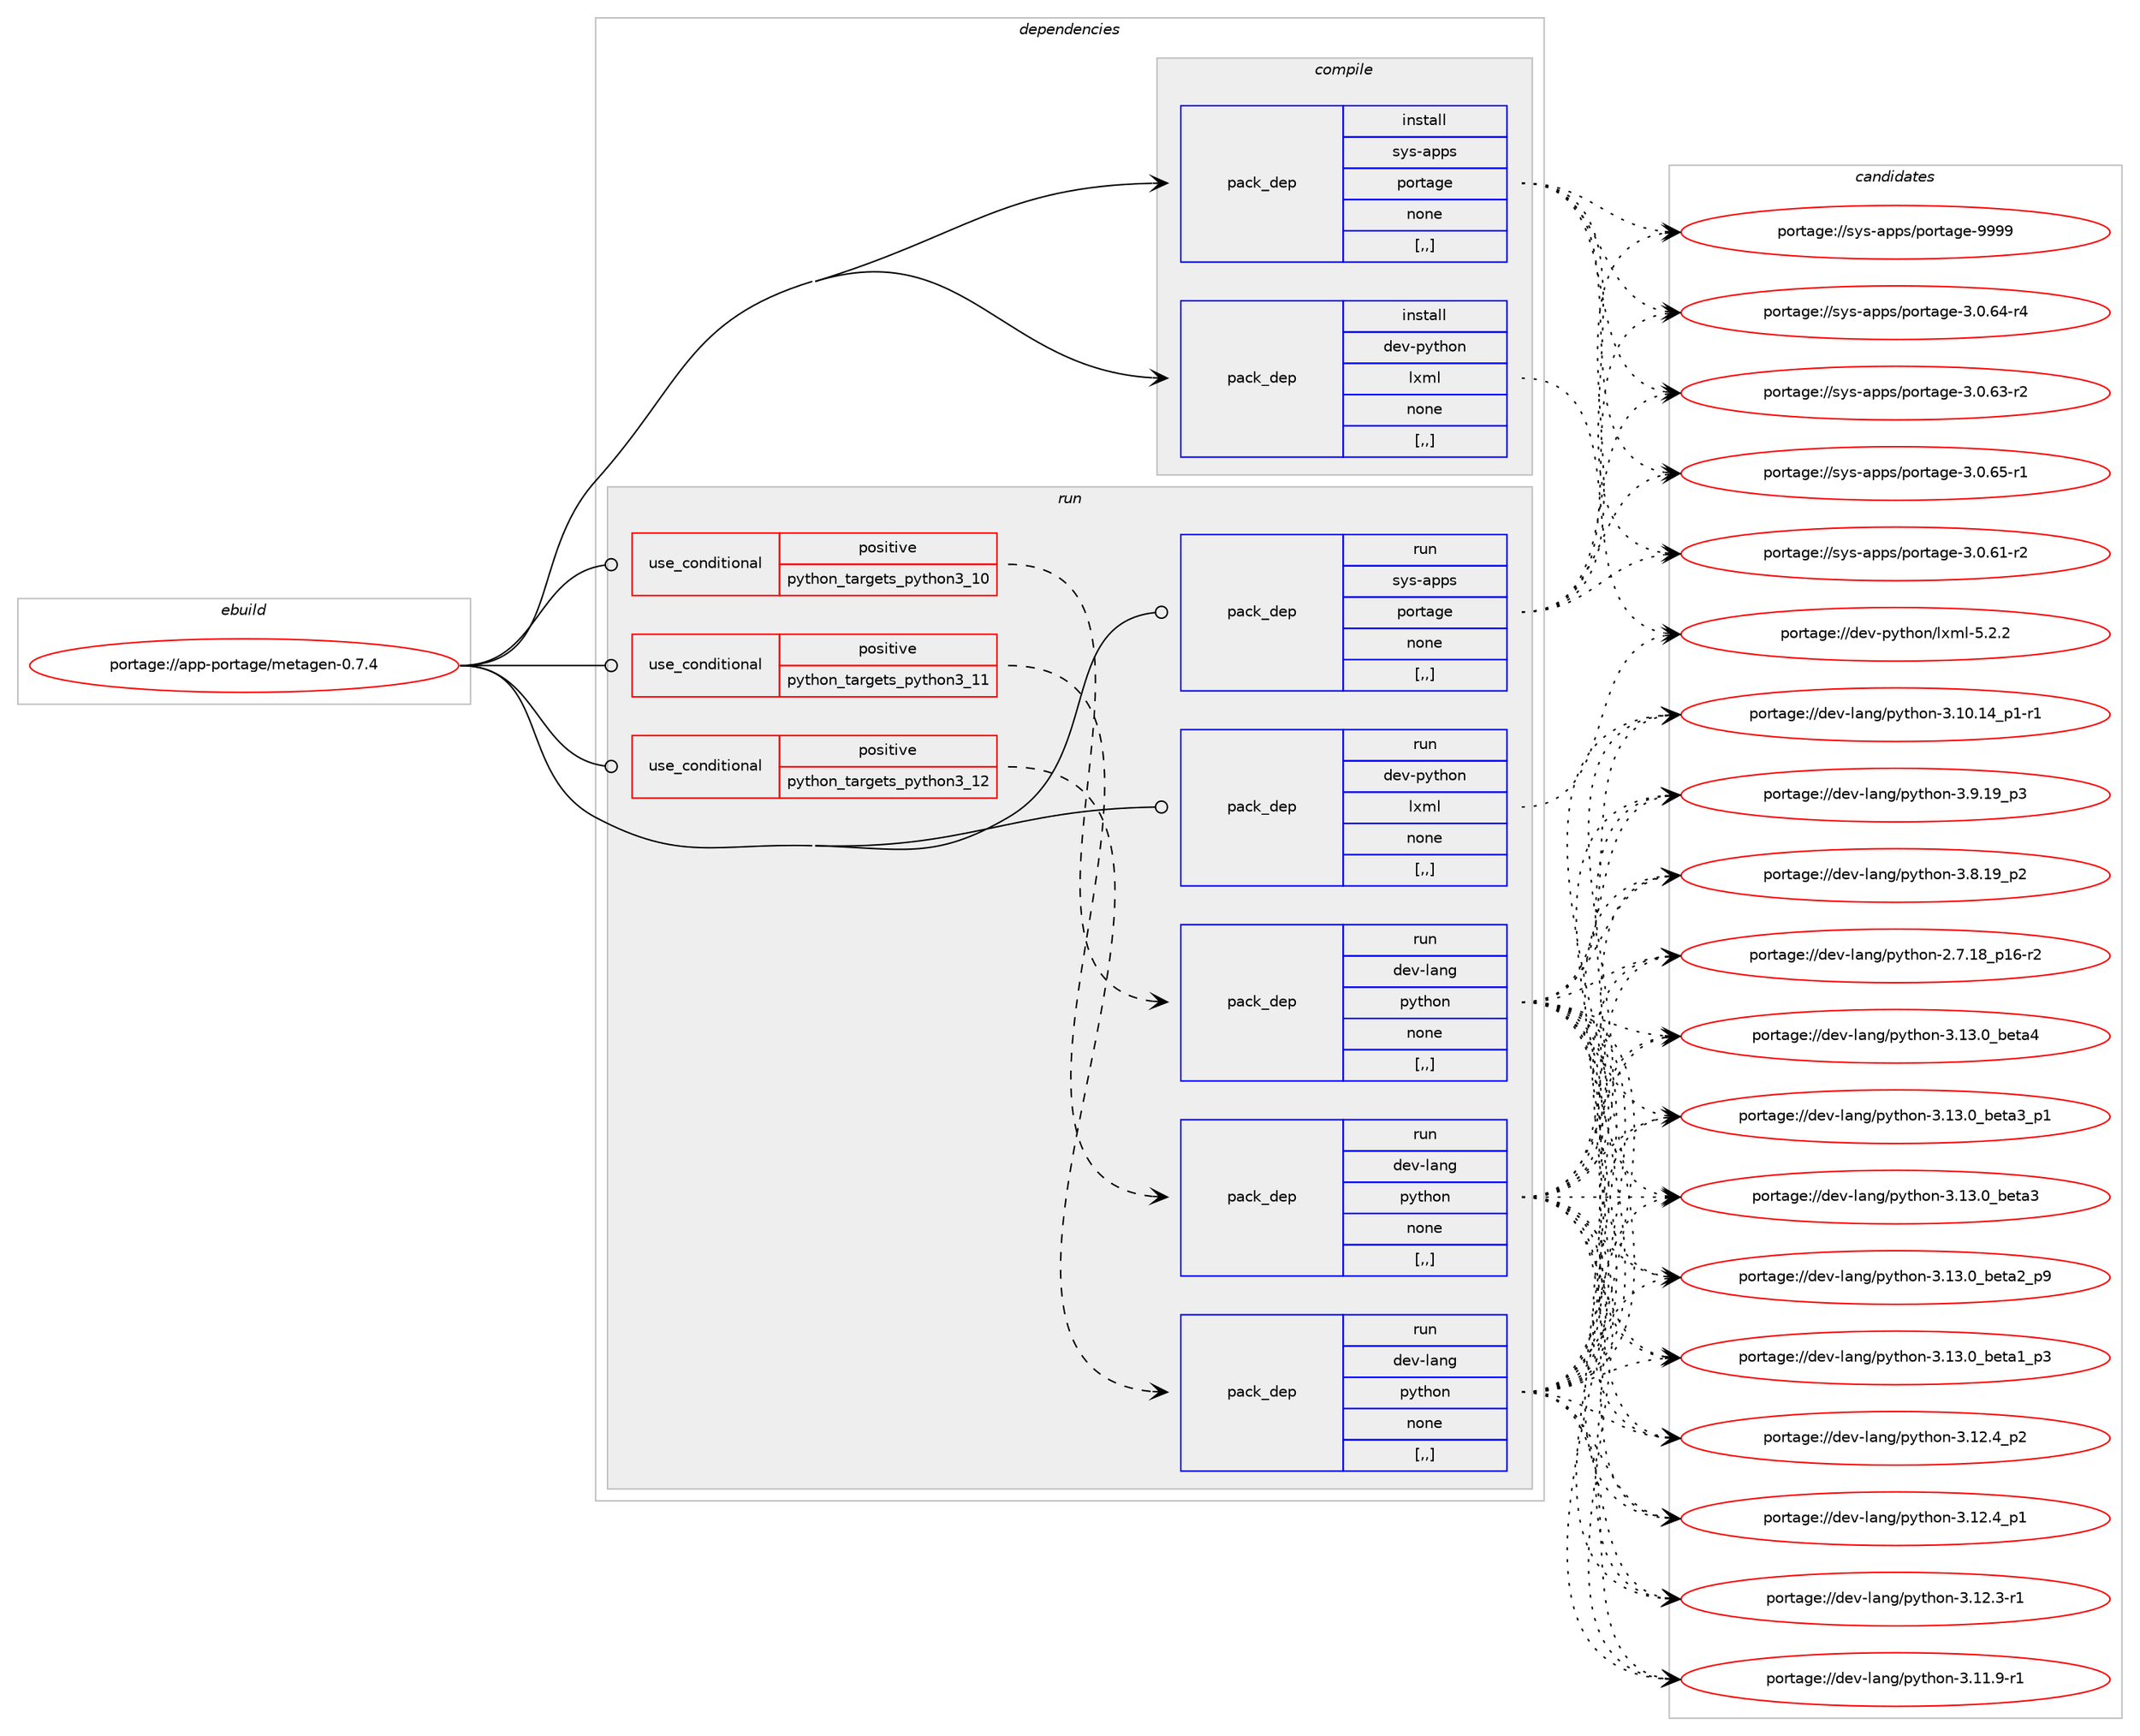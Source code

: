 digraph prolog {

# *************
# Graph options
# *************

newrank=true;
concentrate=true;
compound=true;
graph [rankdir=LR,fontname=Helvetica,fontsize=10,ranksep=1.5];#, ranksep=2.5, nodesep=0.2];
edge  [arrowhead=vee];
node  [fontname=Helvetica,fontsize=10];

# **********
# The ebuild
# **********

subgraph cluster_leftcol {
color=gray;
label=<<i>ebuild</i>>;
id [label="portage://app-portage/metagen-0.7.4", color=red, width=4, href="../app-portage/metagen-0.7.4.svg"];
}

# ****************
# The dependencies
# ****************

subgraph cluster_midcol {
color=gray;
label=<<i>dependencies</i>>;
subgraph cluster_compile {
fillcolor="#eeeeee";
style=filled;
label=<<i>compile</i>>;
subgraph pack36591 {
dependency51307 [label=<<TABLE BORDER="0" CELLBORDER="1" CELLSPACING="0" CELLPADDING="4" WIDTH="220"><TR><TD ROWSPAN="6" CELLPADDING="30">pack_dep</TD></TR><TR><TD WIDTH="110">install</TD></TR><TR><TD>dev-python</TD></TR><TR><TD>lxml</TD></TR><TR><TD>none</TD></TR><TR><TD>[,,]</TD></TR></TABLE>>, shape=none, color=blue];
}
id:e -> dependency51307:w [weight=20,style="solid",arrowhead="vee"];
subgraph pack36592 {
dependency51308 [label=<<TABLE BORDER="0" CELLBORDER="1" CELLSPACING="0" CELLPADDING="4" WIDTH="220"><TR><TD ROWSPAN="6" CELLPADDING="30">pack_dep</TD></TR><TR><TD WIDTH="110">install</TD></TR><TR><TD>sys-apps</TD></TR><TR><TD>portage</TD></TR><TR><TD>none</TD></TR><TR><TD>[,,]</TD></TR></TABLE>>, shape=none, color=blue];
}
id:e -> dependency51308:w [weight=20,style="solid",arrowhead="vee"];
}
subgraph cluster_compileandrun {
fillcolor="#eeeeee";
style=filled;
label=<<i>compile and run</i>>;
}
subgraph cluster_run {
fillcolor="#eeeeee";
style=filled;
label=<<i>run</i>>;
subgraph cond14240 {
dependency51309 [label=<<TABLE BORDER="0" CELLBORDER="1" CELLSPACING="0" CELLPADDING="4"><TR><TD ROWSPAN="3" CELLPADDING="10">use_conditional</TD></TR><TR><TD>positive</TD></TR><TR><TD>python_targets_python3_10</TD></TR></TABLE>>, shape=none, color=red];
subgraph pack36593 {
dependency51310 [label=<<TABLE BORDER="0" CELLBORDER="1" CELLSPACING="0" CELLPADDING="4" WIDTH="220"><TR><TD ROWSPAN="6" CELLPADDING="30">pack_dep</TD></TR><TR><TD WIDTH="110">run</TD></TR><TR><TD>dev-lang</TD></TR><TR><TD>python</TD></TR><TR><TD>none</TD></TR><TR><TD>[,,]</TD></TR></TABLE>>, shape=none, color=blue];
}
dependency51309:e -> dependency51310:w [weight=20,style="dashed",arrowhead="vee"];
}
id:e -> dependency51309:w [weight=20,style="solid",arrowhead="odot"];
subgraph cond14241 {
dependency51311 [label=<<TABLE BORDER="0" CELLBORDER="1" CELLSPACING="0" CELLPADDING="4"><TR><TD ROWSPAN="3" CELLPADDING="10">use_conditional</TD></TR><TR><TD>positive</TD></TR><TR><TD>python_targets_python3_11</TD></TR></TABLE>>, shape=none, color=red];
subgraph pack36594 {
dependency51312 [label=<<TABLE BORDER="0" CELLBORDER="1" CELLSPACING="0" CELLPADDING="4" WIDTH="220"><TR><TD ROWSPAN="6" CELLPADDING="30">pack_dep</TD></TR><TR><TD WIDTH="110">run</TD></TR><TR><TD>dev-lang</TD></TR><TR><TD>python</TD></TR><TR><TD>none</TD></TR><TR><TD>[,,]</TD></TR></TABLE>>, shape=none, color=blue];
}
dependency51311:e -> dependency51312:w [weight=20,style="dashed",arrowhead="vee"];
}
id:e -> dependency51311:w [weight=20,style="solid",arrowhead="odot"];
subgraph cond14242 {
dependency51313 [label=<<TABLE BORDER="0" CELLBORDER="1" CELLSPACING="0" CELLPADDING="4"><TR><TD ROWSPAN="3" CELLPADDING="10">use_conditional</TD></TR><TR><TD>positive</TD></TR><TR><TD>python_targets_python3_12</TD></TR></TABLE>>, shape=none, color=red];
subgraph pack36595 {
dependency51314 [label=<<TABLE BORDER="0" CELLBORDER="1" CELLSPACING="0" CELLPADDING="4" WIDTH="220"><TR><TD ROWSPAN="6" CELLPADDING="30">pack_dep</TD></TR><TR><TD WIDTH="110">run</TD></TR><TR><TD>dev-lang</TD></TR><TR><TD>python</TD></TR><TR><TD>none</TD></TR><TR><TD>[,,]</TD></TR></TABLE>>, shape=none, color=blue];
}
dependency51313:e -> dependency51314:w [weight=20,style="dashed",arrowhead="vee"];
}
id:e -> dependency51313:w [weight=20,style="solid",arrowhead="odot"];
subgraph pack36596 {
dependency51315 [label=<<TABLE BORDER="0" CELLBORDER="1" CELLSPACING="0" CELLPADDING="4" WIDTH="220"><TR><TD ROWSPAN="6" CELLPADDING="30">pack_dep</TD></TR><TR><TD WIDTH="110">run</TD></TR><TR><TD>dev-python</TD></TR><TR><TD>lxml</TD></TR><TR><TD>none</TD></TR><TR><TD>[,,]</TD></TR></TABLE>>, shape=none, color=blue];
}
id:e -> dependency51315:w [weight=20,style="solid",arrowhead="odot"];
subgraph pack36597 {
dependency51316 [label=<<TABLE BORDER="0" CELLBORDER="1" CELLSPACING="0" CELLPADDING="4" WIDTH="220"><TR><TD ROWSPAN="6" CELLPADDING="30">pack_dep</TD></TR><TR><TD WIDTH="110">run</TD></TR><TR><TD>sys-apps</TD></TR><TR><TD>portage</TD></TR><TR><TD>none</TD></TR><TR><TD>[,,]</TD></TR></TABLE>>, shape=none, color=blue];
}
id:e -> dependency51316:w [weight=20,style="solid",arrowhead="odot"];
}
}

# **************
# The candidates
# **************

subgraph cluster_choices {
rank=same;
color=gray;
label=<<i>candidates</i>>;

subgraph choice36591 {
color=black;
nodesep=1;
choice1001011184511212111610411111047108120109108455346504650 [label="portage://dev-python/lxml-5.2.2", color=red, width=4,href="../dev-python/lxml-5.2.2.svg"];
dependency51307:e -> choice1001011184511212111610411111047108120109108455346504650:w [style=dotted,weight="100"];
}
subgraph choice36592 {
color=black;
nodesep=1;
choice115121115459711211211547112111114116971031014557575757 [label="portage://sys-apps/portage-9999", color=red, width=4,href="../sys-apps/portage-9999.svg"];
choice11512111545971121121154711211111411697103101455146484654534511449 [label="portage://sys-apps/portage-3.0.65-r1", color=red, width=4,href="../sys-apps/portage-3.0.65-r1.svg"];
choice11512111545971121121154711211111411697103101455146484654524511452 [label="portage://sys-apps/portage-3.0.64-r4", color=red, width=4,href="../sys-apps/portage-3.0.64-r4.svg"];
choice11512111545971121121154711211111411697103101455146484654514511450 [label="portage://sys-apps/portage-3.0.63-r2", color=red, width=4,href="../sys-apps/portage-3.0.63-r2.svg"];
choice11512111545971121121154711211111411697103101455146484654494511450 [label="portage://sys-apps/portage-3.0.61-r2", color=red, width=4,href="../sys-apps/portage-3.0.61-r2.svg"];
dependency51308:e -> choice115121115459711211211547112111114116971031014557575757:w [style=dotted,weight="100"];
dependency51308:e -> choice11512111545971121121154711211111411697103101455146484654534511449:w [style=dotted,weight="100"];
dependency51308:e -> choice11512111545971121121154711211111411697103101455146484654524511452:w [style=dotted,weight="100"];
dependency51308:e -> choice11512111545971121121154711211111411697103101455146484654514511450:w [style=dotted,weight="100"];
dependency51308:e -> choice11512111545971121121154711211111411697103101455146484654494511450:w [style=dotted,weight="100"];
}
subgraph choice36593 {
color=black;
nodesep=1;
choice1001011184510897110103471121211161041111104551464951464895981011169752 [label="portage://dev-lang/python-3.13.0_beta4", color=red, width=4,href="../dev-lang/python-3.13.0_beta4.svg"];
choice10010111845108971101034711212111610411111045514649514648959810111697519511249 [label="portage://dev-lang/python-3.13.0_beta3_p1", color=red, width=4,href="../dev-lang/python-3.13.0_beta3_p1.svg"];
choice1001011184510897110103471121211161041111104551464951464895981011169751 [label="portage://dev-lang/python-3.13.0_beta3", color=red, width=4,href="../dev-lang/python-3.13.0_beta3.svg"];
choice10010111845108971101034711212111610411111045514649514648959810111697509511257 [label="portage://dev-lang/python-3.13.0_beta2_p9", color=red, width=4,href="../dev-lang/python-3.13.0_beta2_p9.svg"];
choice10010111845108971101034711212111610411111045514649514648959810111697499511251 [label="portage://dev-lang/python-3.13.0_beta1_p3", color=red, width=4,href="../dev-lang/python-3.13.0_beta1_p3.svg"];
choice100101118451089711010347112121116104111110455146495046529511250 [label="portage://dev-lang/python-3.12.4_p2", color=red, width=4,href="../dev-lang/python-3.12.4_p2.svg"];
choice100101118451089711010347112121116104111110455146495046529511249 [label="portage://dev-lang/python-3.12.4_p1", color=red, width=4,href="../dev-lang/python-3.12.4_p1.svg"];
choice100101118451089711010347112121116104111110455146495046514511449 [label="portage://dev-lang/python-3.12.3-r1", color=red, width=4,href="../dev-lang/python-3.12.3-r1.svg"];
choice100101118451089711010347112121116104111110455146494946574511449 [label="portage://dev-lang/python-3.11.9-r1", color=red, width=4,href="../dev-lang/python-3.11.9-r1.svg"];
choice100101118451089711010347112121116104111110455146494846495295112494511449 [label="portage://dev-lang/python-3.10.14_p1-r1", color=red, width=4,href="../dev-lang/python-3.10.14_p1-r1.svg"];
choice100101118451089711010347112121116104111110455146574649579511251 [label="portage://dev-lang/python-3.9.19_p3", color=red, width=4,href="../dev-lang/python-3.9.19_p3.svg"];
choice100101118451089711010347112121116104111110455146564649579511250 [label="portage://dev-lang/python-3.8.19_p2", color=red, width=4,href="../dev-lang/python-3.8.19_p2.svg"];
choice100101118451089711010347112121116104111110455046554649569511249544511450 [label="portage://dev-lang/python-2.7.18_p16-r2", color=red, width=4,href="../dev-lang/python-2.7.18_p16-r2.svg"];
dependency51310:e -> choice1001011184510897110103471121211161041111104551464951464895981011169752:w [style=dotted,weight="100"];
dependency51310:e -> choice10010111845108971101034711212111610411111045514649514648959810111697519511249:w [style=dotted,weight="100"];
dependency51310:e -> choice1001011184510897110103471121211161041111104551464951464895981011169751:w [style=dotted,weight="100"];
dependency51310:e -> choice10010111845108971101034711212111610411111045514649514648959810111697509511257:w [style=dotted,weight="100"];
dependency51310:e -> choice10010111845108971101034711212111610411111045514649514648959810111697499511251:w [style=dotted,weight="100"];
dependency51310:e -> choice100101118451089711010347112121116104111110455146495046529511250:w [style=dotted,weight="100"];
dependency51310:e -> choice100101118451089711010347112121116104111110455146495046529511249:w [style=dotted,weight="100"];
dependency51310:e -> choice100101118451089711010347112121116104111110455146495046514511449:w [style=dotted,weight="100"];
dependency51310:e -> choice100101118451089711010347112121116104111110455146494946574511449:w [style=dotted,weight="100"];
dependency51310:e -> choice100101118451089711010347112121116104111110455146494846495295112494511449:w [style=dotted,weight="100"];
dependency51310:e -> choice100101118451089711010347112121116104111110455146574649579511251:w [style=dotted,weight="100"];
dependency51310:e -> choice100101118451089711010347112121116104111110455146564649579511250:w [style=dotted,weight="100"];
dependency51310:e -> choice100101118451089711010347112121116104111110455046554649569511249544511450:w [style=dotted,weight="100"];
}
subgraph choice36594 {
color=black;
nodesep=1;
choice1001011184510897110103471121211161041111104551464951464895981011169752 [label="portage://dev-lang/python-3.13.0_beta4", color=red, width=4,href="../dev-lang/python-3.13.0_beta4.svg"];
choice10010111845108971101034711212111610411111045514649514648959810111697519511249 [label="portage://dev-lang/python-3.13.0_beta3_p1", color=red, width=4,href="../dev-lang/python-3.13.0_beta3_p1.svg"];
choice1001011184510897110103471121211161041111104551464951464895981011169751 [label="portage://dev-lang/python-3.13.0_beta3", color=red, width=4,href="../dev-lang/python-3.13.0_beta3.svg"];
choice10010111845108971101034711212111610411111045514649514648959810111697509511257 [label="portage://dev-lang/python-3.13.0_beta2_p9", color=red, width=4,href="../dev-lang/python-3.13.0_beta2_p9.svg"];
choice10010111845108971101034711212111610411111045514649514648959810111697499511251 [label="portage://dev-lang/python-3.13.0_beta1_p3", color=red, width=4,href="../dev-lang/python-3.13.0_beta1_p3.svg"];
choice100101118451089711010347112121116104111110455146495046529511250 [label="portage://dev-lang/python-3.12.4_p2", color=red, width=4,href="../dev-lang/python-3.12.4_p2.svg"];
choice100101118451089711010347112121116104111110455146495046529511249 [label="portage://dev-lang/python-3.12.4_p1", color=red, width=4,href="../dev-lang/python-3.12.4_p1.svg"];
choice100101118451089711010347112121116104111110455146495046514511449 [label="portage://dev-lang/python-3.12.3-r1", color=red, width=4,href="../dev-lang/python-3.12.3-r1.svg"];
choice100101118451089711010347112121116104111110455146494946574511449 [label="portage://dev-lang/python-3.11.9-r1", color=red, width=4,href="../dev-lang/python-3.11.9-r1.svg"];
choice100101118451089711010347112121116104111110455146494846495295112494511449 [label="portage://dev-lang/python-3.10.14_p1-r1", color=red, width=4,href="../dev-lang/python-3.10.14_p1-r1.svg"];
choice100101118451089711010347112121116104111110455146574649579511251 [label="portage://dev-lang/python-3.9.19_p3", color=red, width=4,href="../dev-lang/python-3.9.19_p3.svg"];
choice100101118451089711010347112121116104111110455146564649579511250 [label="portage://dev-lang/python-3.8.19_p2", color=red, width=4,href="../dev-lang/python-3.8.19_p2.svg"];
choice100101118451089711010347112121116104111110455046554649569511249544511450 [label="portage://dev-lang/python-2.7.18_p16-r2", color=red, width=4,href="../dev-lang/python-2.7.18_p16-r2.svg"];
dependency51312:e -> choice1001011184510897110103471121211161041111104551464951464895981011169752:w [style=dotted,weight="100"];
dependency51312:e -> choice10010111845108971101034711212111610411111045514649514648959810111697519511249:w [style=dotted,weight="100"];
dependency51312:e -> choice1001011184510897110103471121211161041111104551464951464895981011169751:w [style=dotted,weight="100"];
dependency51312:e -> choice10010111845108971101034711212111610411111045514649514648959810111697509511257:w [style=dotted,weight="100"];
dependency51312:e -> choice10010111845108971101034711212111610411111045514649514648959810111697499511251:w [style=dotted,weight="100"];
dependency51312:e -> choice100101118451089711010347112121116104111110455146495046529511250:w [style=dotted,weight="100"];
dependency51312:e -> choice100101118451089711010347112121116104111110455146495046529511249:w [style=dotted,weight="100"];
dependency51312:e -> choice100101118451089711010347112121116104111110455146495046514511449:w [style=dotted,weight="100"];
dependency51312:e -> choice100101118451089711010347112121116104111110455146494946574511449:w [style=dotted,weight="100"];
dependency51312:e -> choice100101118451089711010347112121116104111110455146494846495295112494511449:w [style=dotted,weight="100"];
dependency51312:e -> choice100101118451089711010347112121116104111110455146574649579511251:w [style=dotted,weight="100"];
dependency51312:e -> choice100101118451089711010347112121116104111110455146564649579511250:w [style=dotted,weight="100"];
dependency51312:e -> choice100101118451089711010347112121116104111110455046554649569511249544511450:w [style=dotted,weight="100"];
}
subgraph choice36595 {
color=black;
nodesep=1;
choice1001011184510897110103471121211161041111104551464951464895981011169752 [label="portage://dev-lang/python-3.13.0_beta4", color=red, width=4,href="../dev-lang/python-3.13.0_beta4.svg"];
choice10010111845108971101034711212111610411111045514649514648959810111697519511249 [label="portage://dev-lang/python-3.13.0_beta3_p1", color=red, width=4,href="../dev-lang/python-3.13.0_beta3_p1.svg"];
choice1001011184510897110103471121211161041111104551464951464895981011169751 [label="portage://dev-lang/python-3.13.0_beta3", color=red, width=4,href="../dev-lang/python-3.13.0_beta3.svg"];
choice10010111845108971101034711212111610411111045514649514648959810111697509511257 [label="portage://dev-lang/python-3.13.0_beta2_p9", color=red, width=4,href="../dev-lang/python-3.13.0_beta2_p9.svg"];
choice10010111845108971101034711212111610411111045514649514648959810111697499511251 [label="portage://dev-lang/python-3.13.0_beta1_p3", color=red, width=4,href="../dev-lang/python-3.13.0_beta1_p3.svg"];
choice100101118451089711010347112121116104111110455146495046529511250 [label="portage://dev-lang/python-3.12.4_p2", color=red, width=4,href="../dev-lang/python-3.12.4_p2.svg"];
choice100101118451089711010347112121116104111110455146495046529511249 [label="portage://dev-lang/python-3.12.4_p1", color=red, width=4,href="../dev-lang/python-3.12.4_p1.svg"];
choice100101118451089711010347112121116104111110455146495046514511449 [label="portage://dev-lang/python-3.12.3-r1", color=red, width=4,href="../dev-lang/python-3.12.3-r1.svg"];
choice100101118451089711010347112121116104111110455146494946574511449 [label="portage://dev-lang/python-3.11.9-r1", color=red, width=4,href="../dev-lang/python-3.11.9-r1.svg"];
choice100101118451089711010347112121116104111110455146494846495295112494511449 [label="portage://dev-lang/python-3.10.14_p1-r1", color=red, width=4,href="../dev-lang/python-3.10.14_p1-r1.svg"];
choice100101118451089711010347112121116104111110455146574649579511251 [label="portage://dev-lang/python-3.9.19_p3", color=red, width=4,href="../dev-lang/python-3.9.19_p3.svg"];
choice100101118451089711010347112121116104111110455146564649579511250 [label="portage://dev-lang/python-3.8.19_p2", color=red, width=4,href="../dev-lang/python-3.8.19_p2.svg"];
choice100101118451089711010347112121116104111110455046554649569511249544511450 [label="portage://dev-lang/python-2.7.18_p16-r2", color=red, width=4,href="../dev-lang/python-2.7.18_p16-r2.svg"];
dependency51314:e -> choice1001011184510897110103471121211161041111104551464951464895981011169752:w [style=dotted,weight="100"];
dependency51314:e -> choice10010111845108971101034711212111610411111045514649514648959810111697519511249:w [style=dotted,weight="100"];
dependency51314:e -> choice1001011184510897110103471121211161041111104551464951464895981011169751:w [style=dotted,weight="100"];
dependency51314:e -> choice10010111845108971101034711212111610411111045514649514648959810111697509511257:w [style=dotted,weight="100"];
dependency51314:e -> choice10010111845108971101034711212111610411111045514649514648959810111697499511251:w [style=dotted,weight="100"];
dependency51314:e -> choice100101118451089711010347112121116104111110455146495046529511250:w [style=dotted,weight="100"];
dependency51314:e -> choice100101118451089711010347112121116104111110455146495046529511249:w [style=dotted,weight="100"];
dependency51314:e -> choice100101118451089711010347112121116104111110455146495046514511449:w [style=dotted,weight="100"];
dependency51314:e -> choice100101118451089711010347112121116104111110455146494946574511449:w [style=dotted,weight="100"];
dependency51314:e -> choice100101118451089711010347112121116104111110455146494846495295112494511449:w [style=dotted,weight="100"];
dependency51314:e -> choice100101118451089711010347112121116104111110455146574649579511251:w [style=dotted,weight="100"];
dependency51314:e -> choice100101118451089711010347112121116104111110455146564649579511250:w [style=dotted,weight="100"];
dependency51314:e -> choice100101118451089711010347112121116104111110455046554649569511249544511450:w [style=dotted,weight="100"];
}
subgraph choice36596 {
color=black;
nodesep=1;
choice1001011184511212111610411111047108120109108455346504650 [label="portage://dev-python/lxml-5.2.2", color=red, width=4,href="../dev-python/lxml-5.2.2.svg"];
dependency51315:e -> choice1001011184511212111610411111047108120109108455346504650:w [style=dotted,weight="100"];
}
subgraph choice36597 {
color=black;
nodesep=1;
choice115121115459711211211547112111114116971031014557575757 [label="portage://sys-apps/portage-9999", color=red, width=4,href="../sys-apps/portage-9999.svg"];
choice11512111545971121121154711211111411697103101455146484654534511449 [label="portage://sys-apps/portage-3.0.65-r1", color=red, width=4,href="../sys-apps/portage-3.0.65-r1.svg"];
choice11512111545971121121154711211111411697103101455146484654524511452 [label="portage://sys-apps/portage-3.0.64-r4", color=red, width=4,href="../sys-apps/portage-3.0.64-r4.svg"];
choice11512111545971121121154711211111411697103101455146484654514511450 [label="portage://sys-apps/portage-3.0.63-r2", color=red, width=4,href="../sys-apps/portage-3.0.63-r2.svg"];
choice11512111545971121121154711211111411697103101455146484654494511450 [label="portage://sys-apps/portage-3.0.61-r2", color=red, width=4,href="../sys-apps/portage-3.0.61-r2.svg"];
dependency51316:e -> choice115121115459711211211547112111114116971031014557575757:w [style=dotted,weight="100"];
dependency51316:e -> choice11512111545971121121154711211111411697103101455146484654534511449:w [style=dotted,weight="100"];
dependency51316:e -> choice11512111545971121121154711211111411697103101455146484654524511452:w [style=dotted,weight="100"];
dependency51316:e -> choice11512111545971121121154711211111411697103101455146484654514511450:w [style=dotted,weight="100"];
dependency51316:e -> choice11512111545971121121154711211111411697103101455146484654494511450:w [style=dotted,weight="100"];
}
}

}
